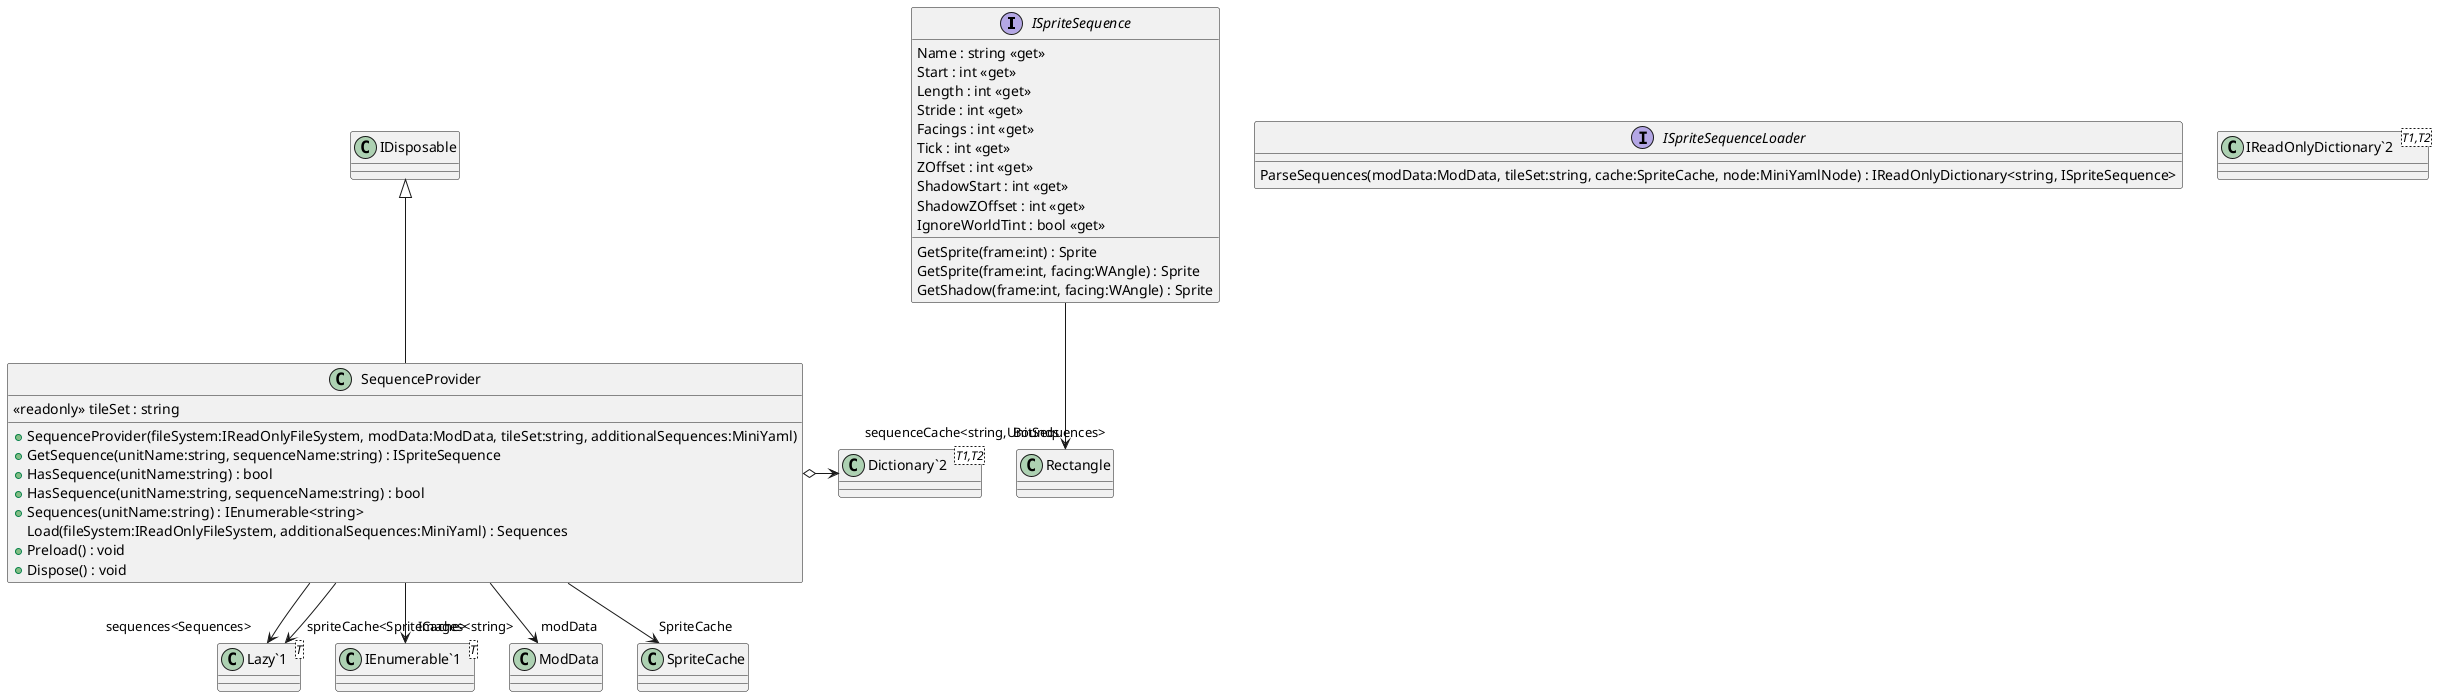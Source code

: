 @startuml
interface ISpriteSequence {
    Name : string <<get>>
    Start : int <<get>>
    Length : int <<get>>
    Stride : int <<get>>
    Facings : int <<get>>
    Tick : int <<get>>
    ZOffset : int <<get>>
    ShadowStart : int <<get>>
    ShadowZOffset : int <<get>>
    IgnoreWorldTint : bool <<get>>
    GetSprite(frame:int) : Sprite
    GetSprite(frame:int, facing:WAngle) : Sprite
    GetShadow(frame:int, facing:WAngle) : Sprite
}
interface ISpriteSequenceLoader {
    ParseSequences(modData:ModData, tileSet:string, cache:SpriteCache, node:MiniYamlNode) : IReadOnlyDictionary<string, ISpriteSequence>
}
class SequenceProvider {
    <<readonly>> tileSet : string
    + SequenceProvider(fileSystem:IReadOnlyFileSystem, modData:ModData, tileSet:string, additionalSequences:MiniYaml)
    + GetSequence(unitName:string, sequenceName:string) : ISpriteSequence
    + HasSequence(unitName:string) : bool
    + HasSequence(unitName:string, sequenceName:string) : bool
    + Sequences(unitName:string) : IEnumerable<string>
    Load(fileSystem:IReadOnlyFileSystem, additionalSequences:MiniYaml) : Sequences
    + Preload() : void
    + Dispose() : void
}
class "IReadOnlyDictionary`2"<T1,T2> {
}
class "Lazy`1"<T> {
}
class "Dictionary`2"<T1,T2> {
}
class "IEnumerable`1"<T> {
}
ISpriteSequence --> "Bounds" Rectangle
IDisposable <|-- SequenceProvider
SequenceProvider --> "modData" ModData
SequenceProvider --> "sequences<Sequences>" "Lazy`1"
SequenceProvider --> "spriteCache<SpriteCache>" "Lazy`1"
SequenceProvider --> "SpriteCache" SpriteCache
SequenceProvider o-> "sequenceCache<string,UnitSequences>" "Dictionary`2"
SequenceProvider --> "Images<string>" "IEnumerable`1"
@enduml
